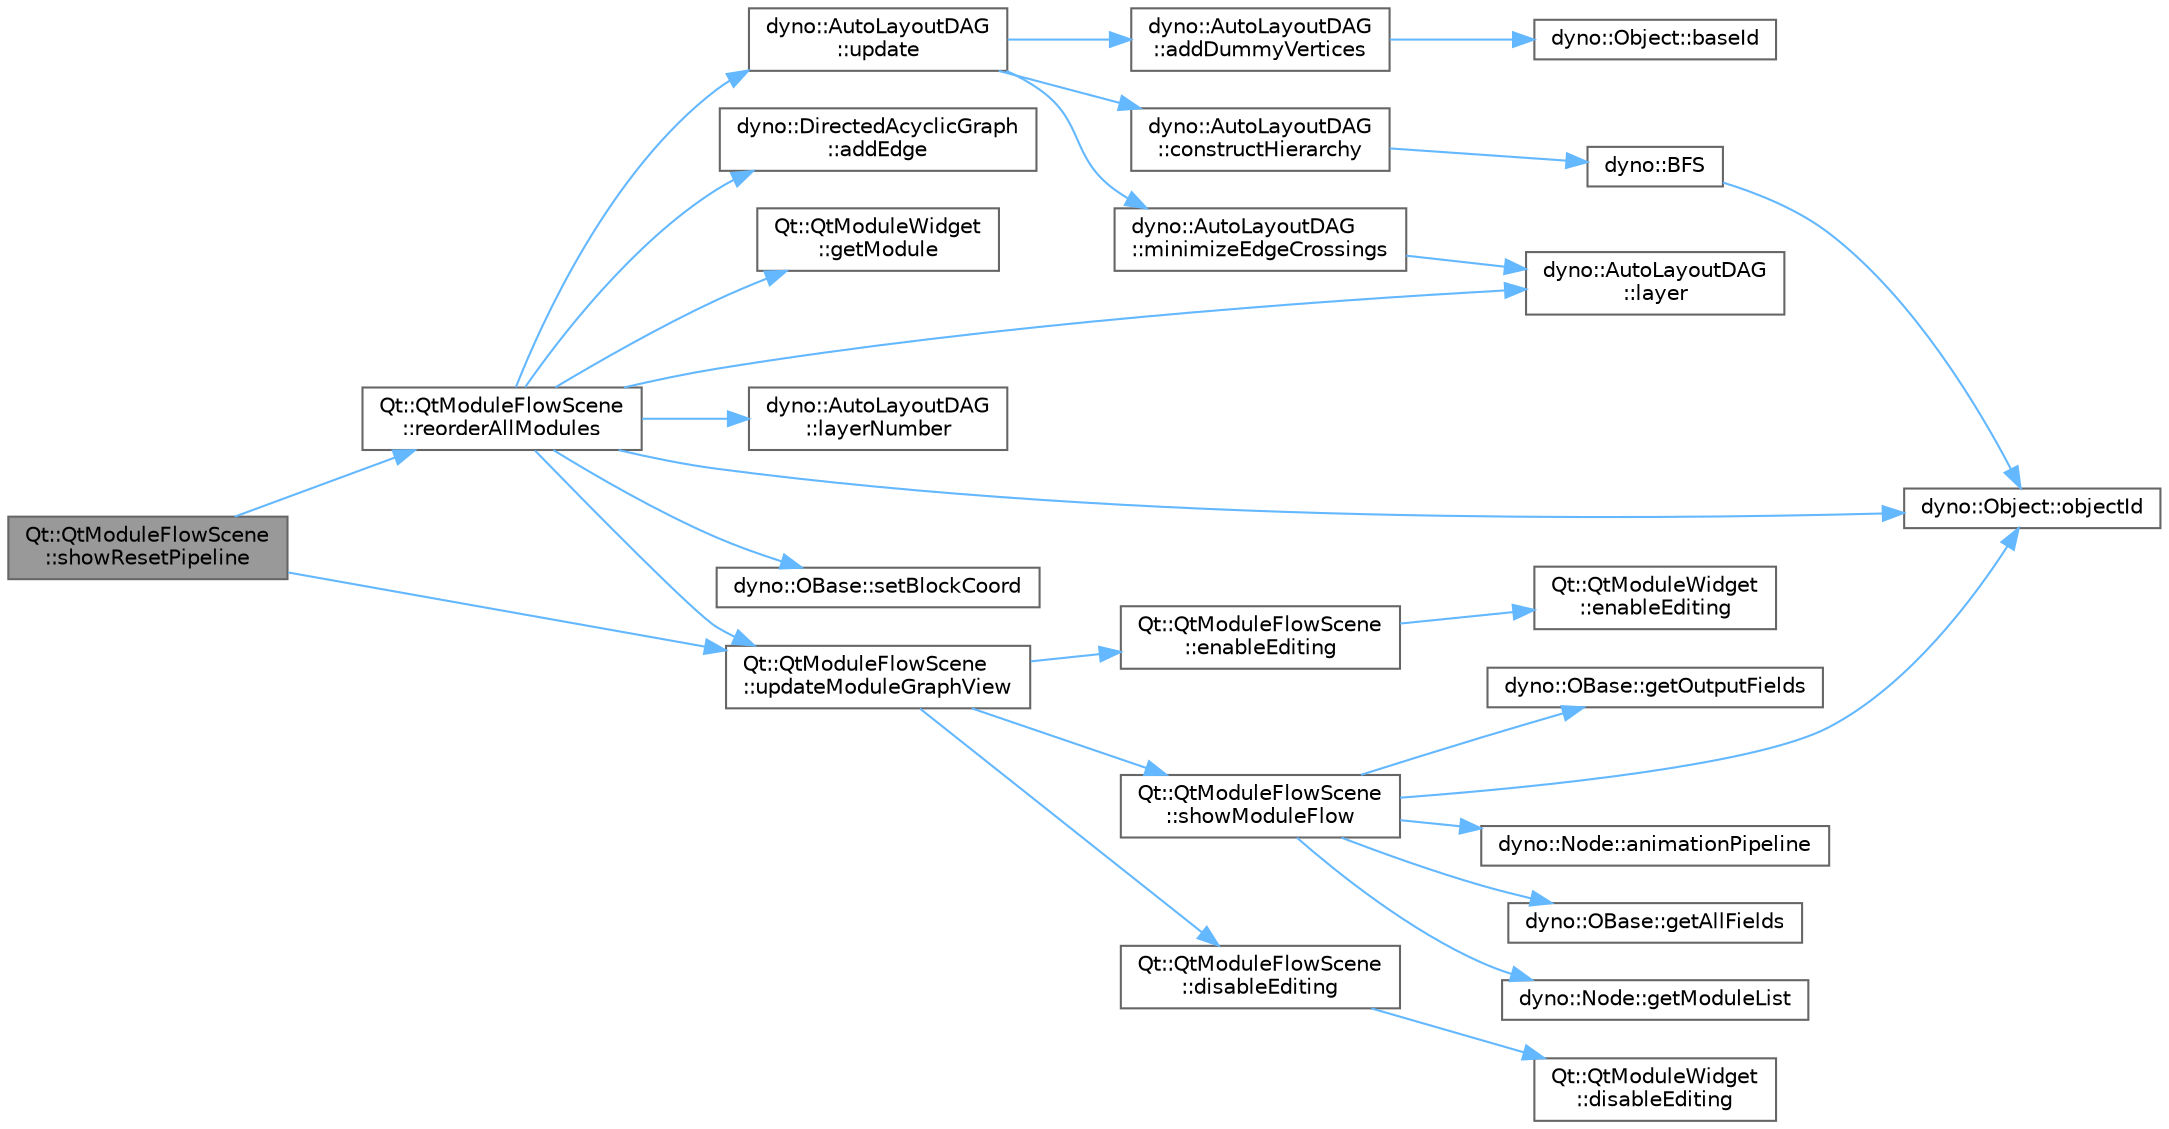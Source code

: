 digraph "Qt::QtModuleFlowScene::showResetPipeline"
{
 // LATEX_PDF_SIZE
  bgcolor="transparent";
  edge [fontname=Helvetica,fontsize=10,labelfontname=Helvetica,labelfontsize=10];
  node [fontname=Helvetica,fontsize=10,shape=box,height=0.2,width=0.4];
  rankdir="LR";
  Node1 [id="Node000001",label="Qt::QtModuleFlowScene\l::showResetPipeline",height=0.2,width=0.4,color="gray40", fillcolor="grey60", style="filled", fontcolor="black",tooltip=" "];
  Node1 -> Node2 [id="edge1_Node000001_Node000002",color="steelblue1",style="solid",tooltip=" "];
  Node2 [id="Node000002",label="Qt::QtModuleFlowScene\l::reorderAllModules",height=0.2,width=0.4,color="grey40", fillcolor="white", style="filled",URL="$class_qt_1_1_qt_module_flow_scene.html#a0213026fd0192eca76280c076f49b7da",tooltip=" "];
  Node2 -> Node3 [id="edge2_Node000002_Node000003",color="steelblue1",style="solid",tooltip=" "];
  Node3 [id="Node000003",label="dyno::DirectedAcyclicGraph\l::addEdge",height=0.2,width=0.4,color="grey40", fillcolor="white", style="filled",URL="$classdyno_1_1_directed_acyclic_graph.html#a4e9908833fad4fe38c120b09e55c4c21",tooltip=" "];
  Node2 -> Node4 [id="edge3_Node000002_Node000004",color="steelblue1",style="solid",tooltip=" "];
  Node4 [id="Node000004",label="Qt::QtModuleWidget\l::getModule",height=0.2,width=0.4,color="grey40", fillcolor="white", style="filled",URL="$class_qt_1_1_qt_module_widget.html#a0120ba29b5ef37acb4e1fac2c7d5872b",tooltip=" "];
  Node2 -> Node5 [id="edge4_Node000002_Node000005",color="steelblue1",style="solid",tooltip=" "];
  Node5 [id="Node000005",label="dyno::AutoLayoutDAG\l::layer",height=0.2,width=0.4,color="grey40", fillcolor="white", style="filled",URL="$classdyno_1_1_auto_layout_d_a_g.html#ad4b67a9399ee9a81fd99bb9c2891d81c",tooltip=" "];
  Node2 -> Node6 [id="edge5_Node000002_Node000006",color="steelblue1",style="solid",tooltip=" "];
  Node6 [id="Node000006",label="dyno::AutoLayoutDAG\l::layerNumber",height=0.2,width=0.4,color="grey40", fillcolor="white", style="filled",URL="$classdyno_1_1_auto_layout_d_a_g.html#a9f797817faeb0f26be778c6f39520b09",tooltip=" "];
  Node2 -> Node7 [id="edge6_Node000002_Node000007",color="steelblue1",style="solid",tooltip=" "];
  Node7 [id="Node000007",label="dyno::Object::objectId",height=0.2,width=0.4,color="grey40", fillcolor="white", style="filled",URL="$classdyno_1_1_object.html#a5105729f9f9faf65100b999d076418c8",tooltip=" "];
  Node2 -> Node8 [id="edge7_Node000002_Node000008",color="steelblue1",style="solid",tooltip=" "];
  Node8 [id="Node000008",label="dyno::OBase::setBlockCoord",height=0.2,width=0.4,color="grey40", fillcolor="white", style="filled",URL="$classdyno_1_1_o_base.html#a65605cdaab13c46e9f1600711f16277c",tooltip=" "];
  Node2 -> Node9 [id="edge8_Node000002_Node000009",color="steelblue1",style="solid",tooltip=" "];
  Node9 [id="Node000009",label="dyno::AutoLayoutDAG\l::update",height=0.2,width=0.4,color="grey40", fillcolor="white", style="filled",URL="$classdyno_1_1_auto_layout_d_a_g.html#a144ea09d5017263863cd47c9559067bd",tooltip=" "];
  Node9 -> Node10 [id="edge9_Node000009_Node000010",color="steelblue1",style="solid",tooltip=" "];
  Node10 [id="Node000010",label="dyno::AutoLayoutDAG\l::addDummyVertices",height=0.2,width=0.4,color="grey40", fillcolor="white", style="filled",URL="$classdyno_1_1_auto_layout_d_a_g.html#a63fb5cb89703c21d19a262f2110147c9",tooltip=" "];
  Node10 -> Node11 [id="edge10_Node000010_Node000011",color="steelblue1",style="solid",tooltip=" "];
  Node11 [id="Node000011",label="dyno::Object::baseId",height=0.2,width=0.4,color="grey40", fillcolor="white", style="filled",URL="$classdyno_1_1_object.html#a1c74670edfee2018cfa434a0a6380ed5",tooltip="Base Id."];
  Node9 -> Node12 [id="edge11_Node000009_Node000012",color="steelblue1",style="solid",tooltip=" "];
  Node12 [id="Node000012",label="dyno::AutoLayoutDAG\l::constructHierarchy",height=0.2,width=0.4,color="grey40", fillcolor="white", style="filled",URL="$classdyno_1_1_auto_layout_d_a_g.html#abc41454a06023bf8ef05c2ab31622a4e",tooltip=" "];
  Node12 -> Node13 [id="edge12_Node000012_Node000013",color="steelblue1",style="solid",tooltip=" "];
  Node13 [id="Node000013",label="dyno::BFS",height=0.2,width=0.4,color="grey40", fillcolor="white", style="filled",URL="$namespacedyno.html#a2ba944d6c3df427460d95bdad547ba57",tooltip=" "];
  Node13 -> Node7 [id="edge13_Node000013_Node000007",color="steelblue1",style="solid",tooltip=" "];
  Node9 -> Node14 [id="edge14_Node000009_Node000014",color="steelblue1",style="solid",tooltip=" "];
  Node14 [id="Node000014",label="dyno::AutoLayoutDAG\l::minimizeEdgeCrossings",height=0.2,width=0.4,color="grey40", fillcolor="white", style="filled",URL="$classdyno_1_1_auto_layout_d_a_g.html#a413e854742dfe61dae7a0cc66ae5b402",tooltip=" "];
  Node14 -> Node5 [id="edge15_Node000014_Node000005",color="steelblue1",style="solid",tooltip=" "];
  Node2 -> Node15 [id="edge16_Node000002_Node000015",color="steelblue1",style="solid",tooltip=" "];
  Node15 [id="Node000015",label="Qt::QtModuleFlowScene\l::updateModuleGraphView",height=0.2,width=0.4,color="grey40", fillcolor="white", style="filled",URL="$class_qt_1_1_qt_module_flow_scene.html#a5adb4cec576710a317f374c34d0e11b4",tooltip=" "];
  Node15 -> Node16 [id="edge17_Node000015_Node000016",color="steelblue1",style="solid",tooltip=" "];
  Node16 [id="Node000016",label="Qt::QtModuleFlowScene\l::disableEditing",height=0.2,width=0.4,color="grey40", fillcolor="white", style="filled",URL="$class_qt_1_1_qt_module_flow_scene.html#acbab255fddc6494e68f9d7d6ce37e7b3",tooltip=" "];
  Node16 -> Node17 [id="edge18_Node000016_Node000017",color="steelblue1",style="solid",tooltip=" "];
  Node17 [id="Node000017",label="Qt::QtModuleWidget\l::disableEditing",height=0.2,width=0.4,color="grey40", fillcolor="white", style="filled",URL="$class_qt_1_1_qt_module_widget.html#a6d92541b3413d8d0fc1fb4646b59fb8b",tooltip="When disabled, the scenegraph can not be affected by the corresponding GUI."];
  Node15 -> Node18 [id="edge19_Node000015_Node000018",color="steelblue1",style="solid",tooltip=" "];
  Node18 [id="Node000018",label="Qt::QtModuleFlowScene\l::enableEditing",height=0.2,width=0.4,color="grey40", fillcolor="white", style="filled",URL="$class_qt_1_1_qt_module_flow_scene.html#af836a7e6cb53649cf69eceaefffb2422",tooltip=" "];
  Node18 -> Node19 [id="edge20_Node000018_Node000019",color="steelblue1",style="solid",tooltip=" "];
  Node19 [id="Node000019",label="Qt::QtModuleWidget\l::enableEditing",height=0.2,width=0.4,color="grey40", fillcolor="white", style="filled",URL="$class_qt_1_1_qt_module_widget.html#a19b05d51b7d446e13cb50668b43f859d",tooltip="When enabled, the scenegraph can be updated as long as the corresponding GUI is updated."];
  Node15 -> Node20 [id="edge21_Node000015_Node000020",color="steelblue1",style="solid",tooltip=" "];
  Node20 [id="Node000020",label="Qt::QtModuleFlowScene\l::showModuleFlow",height=0.2,width=0.4,color="grey40", fillcolor="white", style="filled",URL="$class_qt_1_1_qt_module_flow_scene.html#ab47d437f682b9803944bd89b8accc29a",tooltip=" "];
  Node20 -> Node21 [id="edge22_Node000020_Node000021",color="steelblue1",style="solid",tooltip=" "];
  Node21 [id="Node000021",label="dyno::Node::animationPipeline",height=0.2,width=0.4,color="grey40", fillcolor="white", style="filled",URL="$classdyno_1_1_node.html#aba92798b2bb44a2afb84042ff83d753e",tooltip=" "];
  Node20 -> Node22 [id="edge23_Node000020_Node000022",color="steelblue1",style="solid",tooltip=" "];
  Node22 [id="Node000022",label="dyno::OBase::getAllFields",height=0.2,width=0.4,color="grey40", fillcolor="white", style="filled",URL="$classdyno_1_1_o_base.html#a26a92dccabfb97f51067aa945606281a",tooltip=" "];
  Node20 -> Node23 [id="edge24_Node000020_Node000023",color="steelblue1",style="solid",tooltip=" "];
  Node23 [id="Node000023",label="dyno::Node::getModuleList",height=0.2,width=0.4,color="grey40", fillcolor="white", style="filled",URL="$classdyno_1_1_node.html#a1d33561dd28263e7e987865f4ce5508e",tooltip=" "];
  Node20 -> Node24 [id="edge25_Node000020_Node000024",color="steelblue1",style="solid",tooltip=" "];
  Node24 [id="Node000024",label="dyno::OBase::getOutputFields",height=0.2,width=0.4,color="grey40", fillcolor="white", style="filled",URL="$classdyno_1_1_o_base.html#a3e429b5c73bc7ae8ef707cd40ac3a2e5",tooltip=" "];
  Node20 -> Node7 [id="edge26_Node000020_Node000007",color="steelblue1",style="solid",tooltip=" "];
  Node1 -> Node15 [id="edge27_Node000001_Node000015",color="steelblue1",style="solid",tooltip=" "];
}
